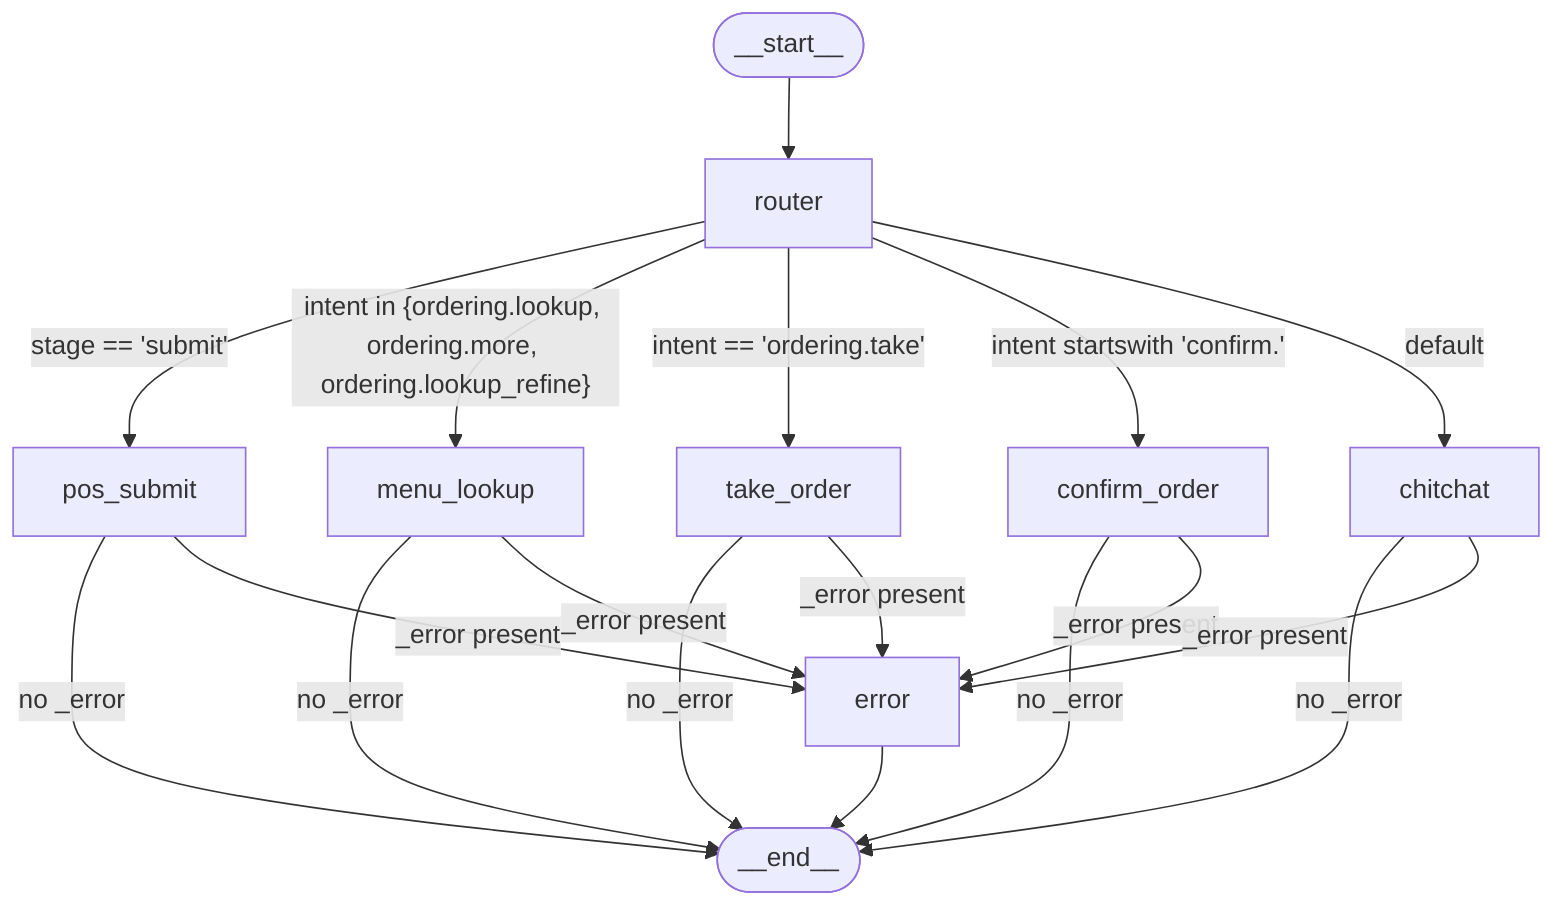 flowchart TB
  start([__start__])
  router
  menu_lookup
  take_order
  confirm_order
  pos_submit
  chitchat
  error
  end_node([__end__])

  start --> router

  %% Router fan-out with labels
  router -- "stage == 'submit'" --> pos_submit
  router -- "intent in {ordering.lookup, ordering.more, ordering.lookup_refine}" --> menu_lookup
  router -- "intent == 'ordering.take'" --> take_order
  router -- "intent startswith 'confirm.'" --> confirm_order
  router -- "default" --> chitchat

  %% Workers -> end or error
  menu_lookup -- "no _error" --> end_node
  take_order -- "no _error" --> end_node
  confirm_order -- "no _error" --> end_node
  pos_submit -- "no _error" --> end_node
  chitchat -- "no _error" --> end_node

  menu_lookup -- "_error present" --> error
  take_order -- "_error present" --> error
  confirm_order -- "_error present" --> error
  pos_submit -- "_error present" --> error
  chitchat -- "_error present" --> error

  error --> end_node